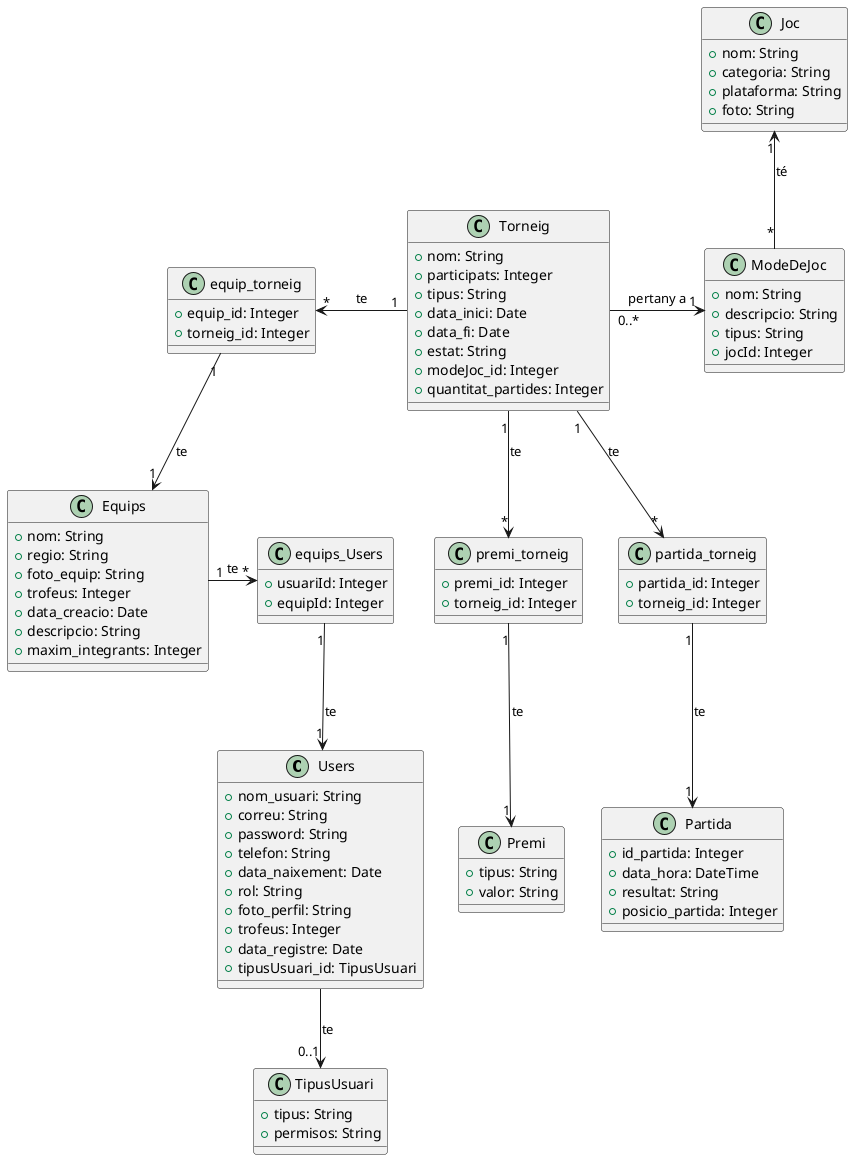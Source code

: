 @startuml


class Users {
   +nom_usuari: String
   +correu: String
   +password: String
   +telefon: String
   +data_naixement: Date
   +rol: String
   +foto_perfil: String
   +trofeus: Integer
   +data_registre: Date
   +tipusUsuari_id: TipusUsuari
}


class TipusUsuari {
   +tipus: String
   +permisos: String
}


class Equips {
   +nom: String
   +regio: String
   +foto_equip: String
   +trofeus: Integer
   +data_creacio: Date
   +descripcio: String
   +maxim_integrants: Integer
}


class Torneig {
   +nom: String
   +participats: Integer
   +tipus: String
   +data_inici: Date
   +data_fi: Date
   +estat: String
   +modeJoc_id: Integer
   +quantitat_partides: Integer
}

class premi_torneig {
   +premi_id: Integer
   +torneig_id: Integer
}

class partida_torneig {
   +partida_id: Integer
   +torneig_id: Integer
}

class equip_torneig {
   +equip_id: Integer
   +torneig_id: Integer
}

class equips_Users {
   +usuariId: Integer
   +equipId: Integer
}


class Joc {
   +nom: String
   +categoria: String
   +plataforma: String
   +foto: String
}


class ModeDeJoc {
   +nom: String
   +descripcio: String
   +tipus: String
   +jocId: Integer
}


class Partida {
   +id_partida: Integer
   +data_hora: DateTime
   +resultat: String
   +posicio_partida: Integer
}

class Premi {
   +tipus: String
   +valor: String
}


Users --> "0..1" TipusUsuari : te
Torneig "0..*" -right-> "1" ModeDeJoc : pertany a
Joc "1" <-- "*" ModeDeJoc : té

Torneig "1" -left-> "*" equip_torneig : te
equip_torneig "1" --> "1" Equips : te

Equips "1" -right-> "*" equips_Users : te
equips_Users "1" --> "1" Users : te

Torneig "1" --> "*" premi_torneig : te
premi_torneig "1" --> "1" Premi : te

Torneig "1" --> "*" partida_torneig : te
partida_torneig "1" --> "1" Partida : te




@enduml
